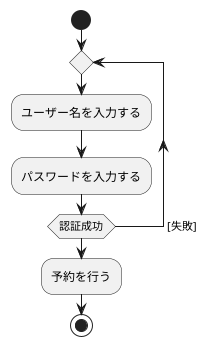 @startuml ホテルアクティ

start
repeat
:ユーザー名を入力する;
:パスワードを入力する;
repeat while (認証成功) ->[失敗]

:予約を行う;

stop

@enduml



